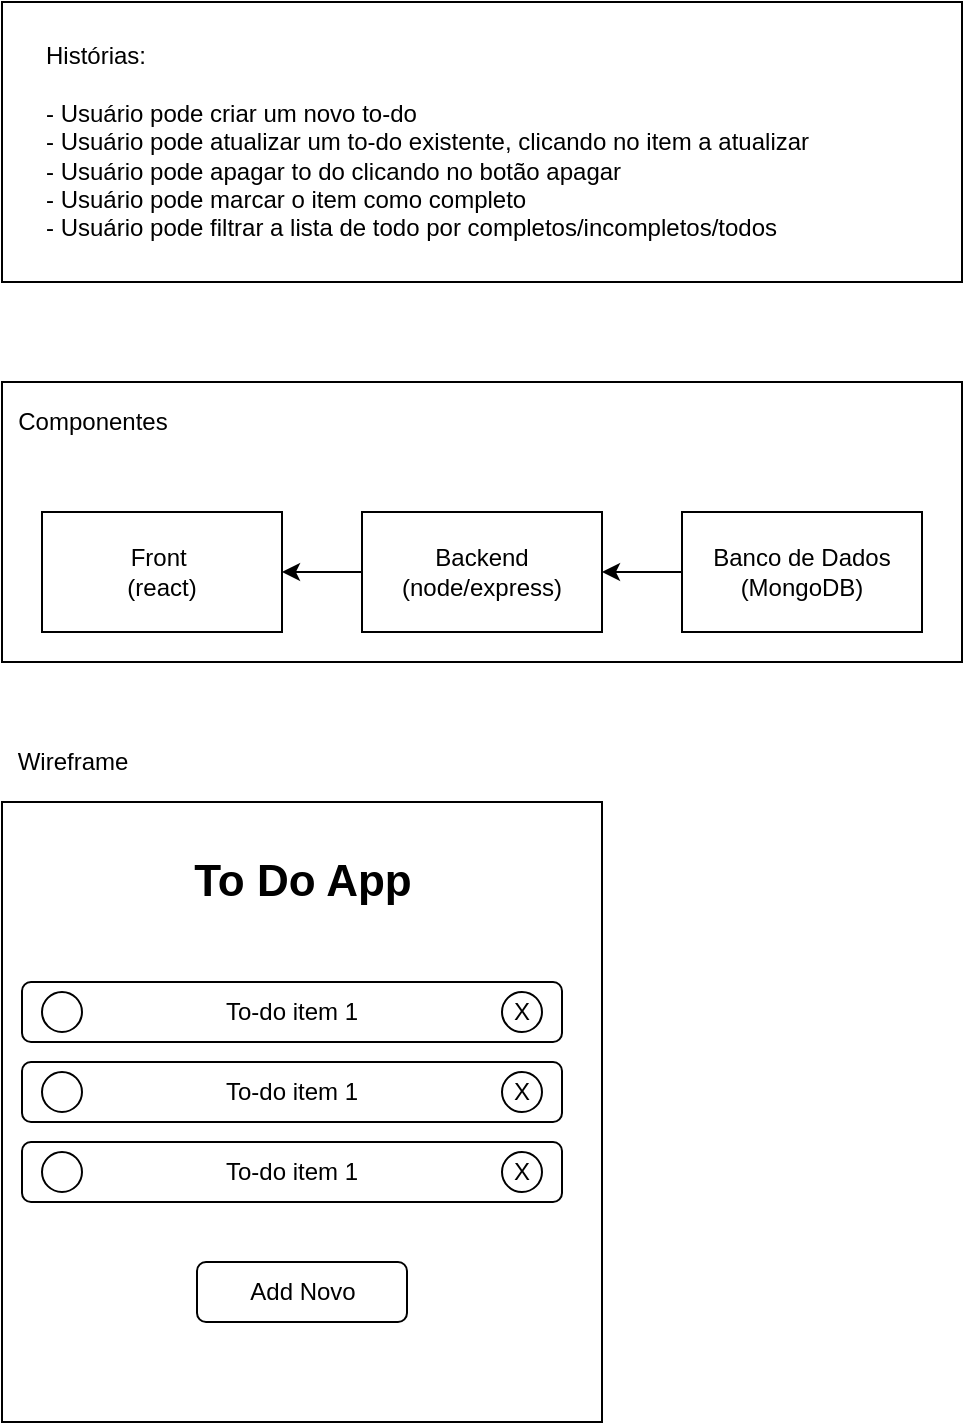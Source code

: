 <mxfile version="14.8.1" type="device"><diagram id="gB01FjiMFbyfzh65DMpu" name="Page-1"><mxGraphModel dx="828" dy="641" grid="1" gridSize="10" guides="1" tooltips="1" connect="1" arrows="1" fold="1" page="1" pageScale="1" pageWidth="827" pageHeight="1169" math="0" shadow="0"><root><mxCell id="0"/><mxCell id="1" parent="0"/><mxCell id="ROMx-XseEQl7BhadUeCZ-11" value="" style="rounded=0;whiteSpace=wrap;html=1;labelBackgroundColor=#ffffff;align=left;" vertex="1" parent="1"><mxGeometry x="40" y="30" width="480" height="140" as="geometry"/></mxCell><mxCell id="ROMx-XseEQl7BhadUeCZ-10" value="" style="rounded=0;whiteSpace=wrap;html=1;labelBackgroundColor=#ffffff;align=left;" vertex="1" parent="1"><mxGeometry x="40" y="220" width="480" height="140" as="geometry"/></mxCell><mxCell id="ROMx-XseEQl7BhadUeCZ-1" value="Front&amp;nbsp;&lt;br&gt;(react)" style="rounded=0;whiteSpace=wrap;html=1;" vertex="1" parent="1"><mxGeometry x="60" y="285" width="120" height="60" as="geometry"/></mxCell><mxCell id="ROMx-XseEQl7BhadUeCZ-7" value="" style="edgeStyle=orthogonalEdgeStyle;rounded=0;orthogonalLoop=1;jettySize=auto;html=1;" edge="1" parent="1" source="ROMx-XseEQl7BhadUeCZ-2" target="ROMx-XseEQl7BhadUeCZ-1"><mxGeometry relative="1" as="geometry"/></mxCell><mxCell id="ROMx-XseEQl7BhadUeCZ-2" value="Backend&lt;br&gt;(node/express)" style="rounded=0;whiteSpace=wrap;html=1;" vertex="1" parent="1"><mxGeometry x="220" y="285" width="120" height="60" as="geometry"/></mxCell><mxCell id="ROMx-XseEQl7BhadUeCZ-6" value="" style="edgeStyle=orthogonalEdgeStyle;rounded=0;orthogonalLoop=1;jettySize=auto;html=1;" edge="1" parent="1" source="ROMx-XseEQl7BhadUeCZ-3" target="ROMx-XseEQl7BhadUeCZ-2"><mxGeometry relative="1" as="geometry"/></mxCell><mxCell id="ROMx-XseEQl7BhadUeCZ-3" value="Banco de Dados&lt;br&gt;(MongoDB)" style="rounded=0;whiteSpace=wrap;html=1;" vertex="1" parent="1"><mxGeometry x="380" y="285" width="120" height="60" as="geometry"/></mxCell><mxCell id="ROMx-XseEQl7BhadUeCZ-8" value="Histórias:&lt;br&gt;&lt;br&gt;- Usuário pode criar um novo to-do&lt;br&gt;- Usuário pode atualizar um to-do existente, clicando no item a atualizar&lt;br&gt;- Usuário pode apagar to do clicando no botão apagar&lt;br&gt;- Usuário pode marcar o item como completo&lt;br&gt;- Usuário pode filtrar a lista de todo por completos/incompletos/todos" style="text;html=1;align=left;verticalAlign=middle;resizable=0;points=[];autosize=1;strokeColor=none;labelBackgroundColor=#ffffff;" vertex="1" parent="1"><mxGeometry x="60" y="50" width="400" height="100" as="geometry"/></mxCell><mxCell id="ROMx-XseEQl7BhadUeCZ-9" value="Componentes" style="text;html=1;align=center;verticalAlign=middle;resizable=0;points=[];autosize=1;strokeColor=none;" vertex="1" parent="1"><mxGeometry x="40" y="230" width="90" height="20" as="geometry"/></mxCell><mxCell id="ROMx-XseEQl7BhadUeCZ-12" value="" style="rounded=0;whiteSpace=wrap;html=1;labelBackgroundColor=#ffffff;align=left;" vertex="1" parent="1"><mxGeometry x="40" y="430" width="300" height="310" as="geometry"/></mxCell><mxCell id="ROMx-XseEQl7BhadUeCZ-18" value="To Do App" style="text;html=1;align=center;verticalAlign=middle;resizable=0;points=[];autosize=1;strokeColor=none;fontSize=22;fontStyle=1" vertex="1" parent="1"><mxGeometry x="130" y="455" width="120" height="30" as="geometry"/></mxCell><mxCell id="ROMx-XseEQl7BhadUeCZ-19" value="" style="group" vertex="1" connectable="0" parent="1"><mxGeometry x="50" y="520" width="270" height="30" as="geometry"/></mxCell><mxCell id="ROMx-XseEQl7BhadUeCZ-14" value="To-do item 1" style="rounded=1;whiteSpace=wrap;html=1;labelBackgroundColor=#ffffff;align=center;spacingLeft=0;" vertex="1" parent="ROMx-XseEQl7BhadUeCZ-19"><mxGeometry width="270" height="30" as="geometry"/></mxCell><mxCell id="ROMx-XseEQl7BhadUeCZ-15" value="" style="ellipse;whiteSpace=wrap;html=1;aspect=fixed;labelBackgroundColor=#ffffff;align=center;" vertex="1" parent="ROMx-XseEQl7BhadUeCZ-19"><mxGeometry x="10" y="5" width="20" height="20" as="geometry"/></mxCell><mxCell id="ROMx-XseEQl7BhadUeCZ-16" value="X" style="ellipse;whiteSpace=wrap;html=1;aspect=fixed;labelBackgroundColor=#ffffff;align=center;" vertex="1" parent="ROMx-XseEQl7BhadUeCZ-19"><mxGeometry x="240" y="5" width="20" height="20" as="geometry"/></mxCell><mxCell id="ROMx-XseEQl7BhadUeCZ-20" value="" style="group" vertex="1" connectable="0" parent="1"><mxGeometry x="50" y="560" width="270" height="30" as="geometry"/></mxCell><mxCell id="ROMx-XseEQl7BhadUeCZ-21" value="To-do item 1" style="rounded=1;whiteSpace=wrap;html=1;labelBackgroundColor=#ffffff;align=center;spacingLeft=0;" vertex="1" parent="ROMx-XseEQl7BhadUeCZ-20"><mxGeometry width="270" height="30" as="geometry"/></mxCell><mxCell id="ROMx-XseEQl7BhadUeCZ-22" value="" style="ellipse;whiteSpace=wrap;html=1;aspect=fixed;labelBackgroundColor=#ffffff;align=center;" vertex="1" parent="ROMx-XseEQl7BhadUeCZ-20"><mxGeometry x="10" y="5" width="20" height="20" as="geometry"/></mxCell><mxCell id="ROMx-XseEQl7BhadUeCZ-23" value="X" style="ellipse;whiteSpace=wrap;html=1;aspect=fixed;labelBackgroundColor=#ffffff;align=center;" vertex="1" parent="ROMx-XseEQl7BhadUeCZ-20"><mxGeometry x="240" y="5" width="20" height="20" as="geometry"/></mxCell><mxCell id="ROMx-XseEQl7BhadUeCZ-24" value="" style="group" vertex="1" connectable="0" parent="1"><mxGeometry x="50" y="600" width="270" height="30" as="geometry"/></mxCell><mxCell id="ROMx-XseEQl7BhadUeCZ-25" value="To-do item 1" style="rounded=1;whiteSpace=wrap;html=1;labelBackgroundColor=#ffffff;align=center;spacingLeft=0;" vertex="1" parent="ROMx-XseEQl7BhadUeCZ-24"><mxGeometry width="270" height="30" as="geometry"/></mxCell><mxCell id="ROMx-XseEQl7BhadUeCZ-26" value="" style="ellipse;whiteSpace=wrap;html=1;aspect=fixed;labelBackgroundColor=#ffffff;align=center;" vertex="1" parent="ROMx-XseEQl7BhadUeCZ-24"><mxGeometry x="10" y="5" width="20" height="20" as="geometry"/></mxCell><mxCell id="ROMx-XseEQl7BhadUeCZ-27" value="X" style="ellipse;whiteSpace=wrap;html=1;aspect=fixed;labelBackgroundColor=#ffffff;align=center;" vertex="1" parent="ROMx-XseEQl7BhadUeCZ-24"><mxGeometry x="240" y="5" width="20" height="20" as="geometry"/></mxCell><mxCell id="ROMx-XseEQl7BhadUeCZ-29" value="Add Novo" style="rounded=1;whiteSpace=wrap;html=1;labelBackgroundColor=#ffffff;fontSize=12;align=center;" vertex="1" parent="1"><mxGeometry x="137.5" y="660" width="105" height="30" as="geometry"/></mxCell><mxCell id="ROMx-XseEQl7BhadUeCZ-30" value="Wireframe" style="text;html=1;align=center;verticalAlign=middle;resizable=0;points=[];autosize=1;strokeColor=none;fontSize=12;" vertex="1" parent="1"><mxGeometry x="40" y="400" width="70" height="20" as="geometry"/></mxCell></root></mxGraphModel></diagram></mxfile>